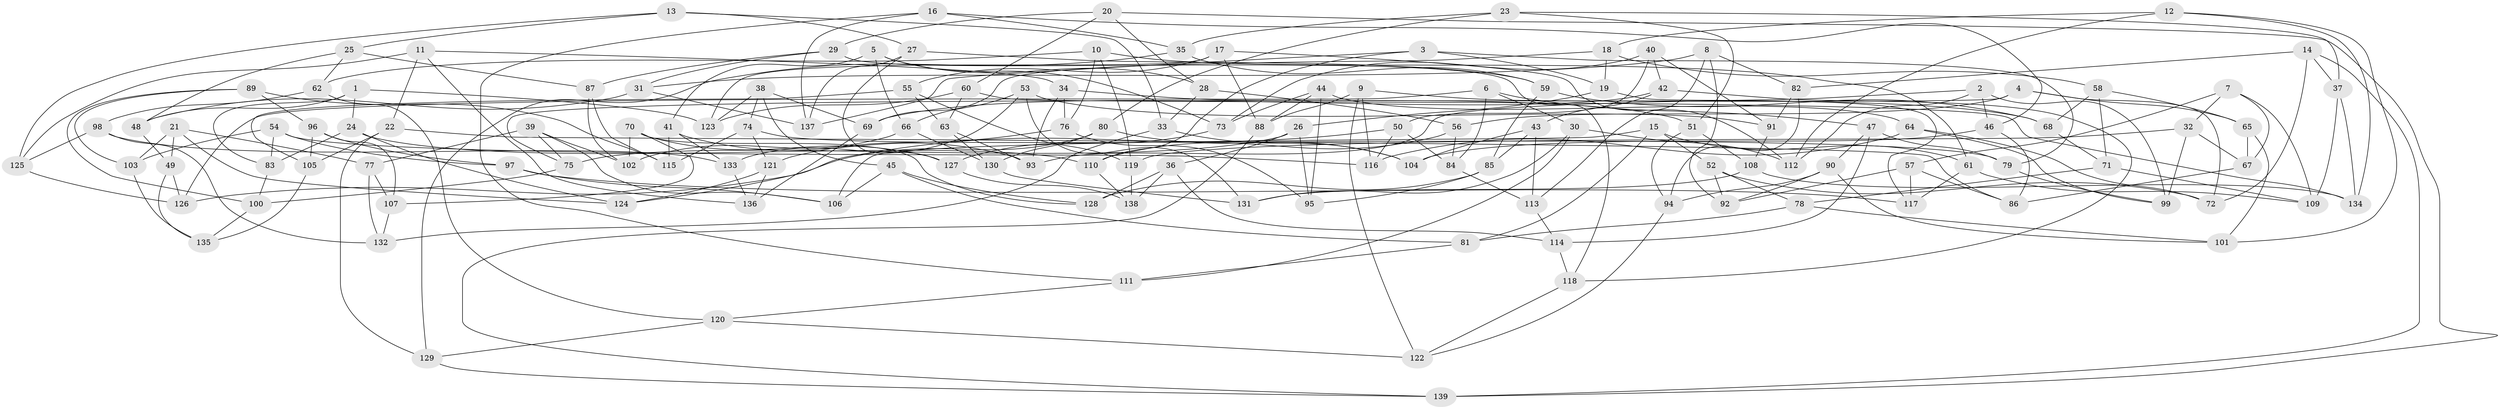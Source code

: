 // coarse degree distribution, {5: 0.08888888888888889, 6: 0.45555555555555555, 4: 0.43333333333333335, 3: 0.022222222222222223}
// Generated by graph-tools (version 1.1) at 2025/42/03/06/25 10:42:16]
// undirected, 139 vertices, 278 edges
graph export_dot {
graph [start="1"]
  node [color=gray90,style=filled];
  1;
  2;
  3;
  4;
  5;
  6;
  7;
  8;
  9;
  10;
  11;
  12;
  13;
  14;
  15;
  16;
  17;
  18;
  19;
  20;
  21;
  22;
  23;
  24;
  25;
  26;
  27;
  28;
  29;
  30;
  31;
  32;
  33;
  34;
  35;
  36;
  37;
  38;
  39;
  40;
  41;
  42;
  43;
  44;
  45;
  46;
  47;
  48;
  49;
  50;
  51;
  52;
  53;
  54;
  55;
  56;
  57;
  58;
  59;
  60;
  61;
  62;
  63;
  64;
  65;
  66;
  67;
  68;
  69;
  70;
  71;
  72;
  73;
  74;
  75;
  76;
  77;
  78;
  79;
  80;
  81;
  82;
  83;
  84;
  85;
  86;
  87;
  88;
  89;
  90;
  91;
  92;
  93;
  94;
  95;
  96;
  97;
  98;
  99;
  100;
  101;
  102;
  103;
  104;
  105;
  106;
  107;
  108;
  109;
  110;
  111;
  112;
  113;
  114;
  115;
  116;
  117;
  118;
  119;
  120;
  121;
  122;
  123;
  124;
  125;
  126;
  127;
  128;
  129;
  130;
  131;
  132;
  133;
  134;
  135;
  136;
  137;
  138;
  139;
  1 -- 123;
  1 -- 24;
  1 -- 48;
  1 -- 83;
  2 -- 46;
  2 -- 112;
  2 -- 93;
  2 -- 99;
  3 -- 19;
  3 -- 110;
  3 -- 137;
  3 -- 79;
  4 -- 75;
  4 -- 56;
  4 -- 72;
  4 -- 65;
  5 -- 66;
  5 -- 28;
  5 -- 41;
  5 -- 73;
  6 -- 30;
  6 -- 84;
  6 -- 126;
  6 -- 47;
  7 -- 67;
  7 -- 57;
  7 -- 109;
  7 -- 32;
  8 -- 31;
  8 -- 82;
  8 -- 92;
  8 -- 113;
  9 -- 88;
  9 -- 122;
  9 -- 116;
  9 -- 68;
  10 -- 76;
  10 -- 62;
  10 -- 61;
  10 -- 119;
  11 -- 34;
  11 -- 22;
  11 -- 136;
  11 -- 125;
  12 -- 101;
  12 -- 134;
  12 -- 18;
  12 -- 112;
  13 -- 25;
  13 -- 125;
  13 -- 27;
  13 -- 33;
  14 -- 82;
  14 -- 37;
  14 -- 72;
  14 -- 139;
  15 -- 106;
  15 -- 52;
  15 -- 61;
  15 -- 81;
  16 -- 35;
  16 -- 111;
  16 -- 46;
  16 -- 137;
  17 -- 88;
  17 -- 112;
  17 -- 123;
  17 -- 55;
  18 -- 19;
  18 -- 58;
  18 -- 69;
  19 -- 117;
  19 -- 26;
  20 -- 29;
  20 -- 60;
  20 -- 139;
  20 -- 28;
  21 -- 77;
  21 -- 124;
  21 -- 103;
  21 -- 49;
  22 -- 105;
  22 -- 129;
  22 -- 86;
  23 -- 80;
  23 -- 35;
  23 -- 51;
  23 -- 37;
  24 -- 83;
  24 -- 124;
  24 -- 110;
  25 -- 62;
  25 -- 87;
  25 -- 48;
  26 -- 95;
  26 -- 75;
  26 -- 36;
  27 -- 137;
  27 -- 59;
  27 -- 127;
  28 -- 33;
  28 -- 56;
  29 -- 87;
  29 -- 31;
  29 -- 118;
  30 -- 112;
  30 -- 111;
  30 -- 131;
  31 -- 48;
  31 -- 137;
  32 -- 67;
  32 -- 99;
  32 -- 119;
  33 -- 104;
  33 -- 132;
  34 -- 93;
  34 -- 76;
  34 -- 51;
  35 -- 59;
  35 -- 129;
  36 -- 128;
  36 -- 114;
  36 -- 138;
  37 -- 109;
  37 -- 134;
  38 -- 123;
  38 -- 74;
  38 -- 45;
  38 -- 69;
  39 -- 75;
  39 -- 77;
  39 -- 106;
  39 -- 102;
  40 -- 91;
  40 -- 50;
  40 -- 73;
  40 -- 42;
  41 -- 133;
  41 -- 93;
  41 -- 115;
  42 -- 43;
  42 -- 69;
  42 -- 118;
  43 -- 113;
  43 -- 85;
  43 -- 104;
  44 -- 88;
  44 -- 73;
  44 -- 64;
  44 -- 95;
  45 -- 106;
  45 -- 81;
  45 -- 128;
  46 -- 104;
  46 -- 86;
  47 -- 90;
  47 -- 79;
  47 -- 114;
  48 -- 49;
  49 -- 126;
  49 -- 135;
  50 -- 116;
  50 -- 126;
  50 -- 84;
  51 -- 94;
  51 -- 108;
  52 -- 72;
  52 -- 78;
  52 -- 92;
  53 -- 66;
  53 -- 133;
  53 -- 91;
  53 -- 131;
  54 -- 83;
  54 -- 97;
  54 -- 103;
  54 -- 116;
  55 -- 105;
  55 -- 119;
  55 -- 63;
  56 -- 84;
  56 -- 110;
  57 -- 92;
  57 -- 86;
  57 -- 117;
  58 -- 71;
  58 -- 68;
  58 -- 65;
  59 -- 85;
  59 -- 68;
  60 -- 134;
  60 -- 63;
  60 -- 123;
  61 -- 109;
  61 -- 117;
  62 -- 120;
  62 -- 98;
  63 -- 93;
  63 -- 130;
  64 -- 116;
  64 -- 72;
  64 -- 99;
  65 -- 101;
  65 -- 67;
  66 -- 130;
  66 -- 102;
  67 -- 86;
  68 -- 71;
  69 -- 136;
  70 -- 107;
  70 -- 128;
  70 -- 102;
  70 -- 127;
  71 -- 109;
  71 -- 78;
  73 -- 127;
  74 -- 121;
  74 -- 115;
  74 -- 79;
  75 -- 100;
  76 -- 95;
  76 -- 121;
  77 -- 107;
  77 -- 132;
  78 -- 81;
  78 -- 101;
  79 -- 99;
  80 -- 124;
  80 -- 104;
  80 -- 130;
  81 -- 111;
  82 -- 91;
  82 -- 94;
  83 -- 100;
  84 -- 113;
  85 -- 128;
  85 -- 95;
  87 -- 102;
  87 -- 115;
  88 -- 139;
  89 -- 100;
  89 -- 115;
  89 -- 96;
  89 -- 103;
  90 -- 101;
  90 -- 92;
  90 -- 94;
  91 -- 108;
  94 -- 122;
  96 -- 97;
  96 -- 107;
  96 -- 105;
  97 -- 117;
  97 -- 106;
  98 -- 132;
  98 -- 133;
  98 -- 125;
  100 -- 135;
  103 -- 135;
  105 -- 135;
  107 -- 132;
  108 -- 131;
  108 -- 134;
  110 -- 138;
  111 -- 120;
  113 -- 114;
  114 -- 118;
  118 -- 122;
  119 -- 138;
  120 -- 129;
  120 -- 122;
  121 -- 136;
  121 -- 124;
  125 -- 126;
  127 -- 138;
  129 -- 139;
  130 -- 131;
  133 -- 136;
}
